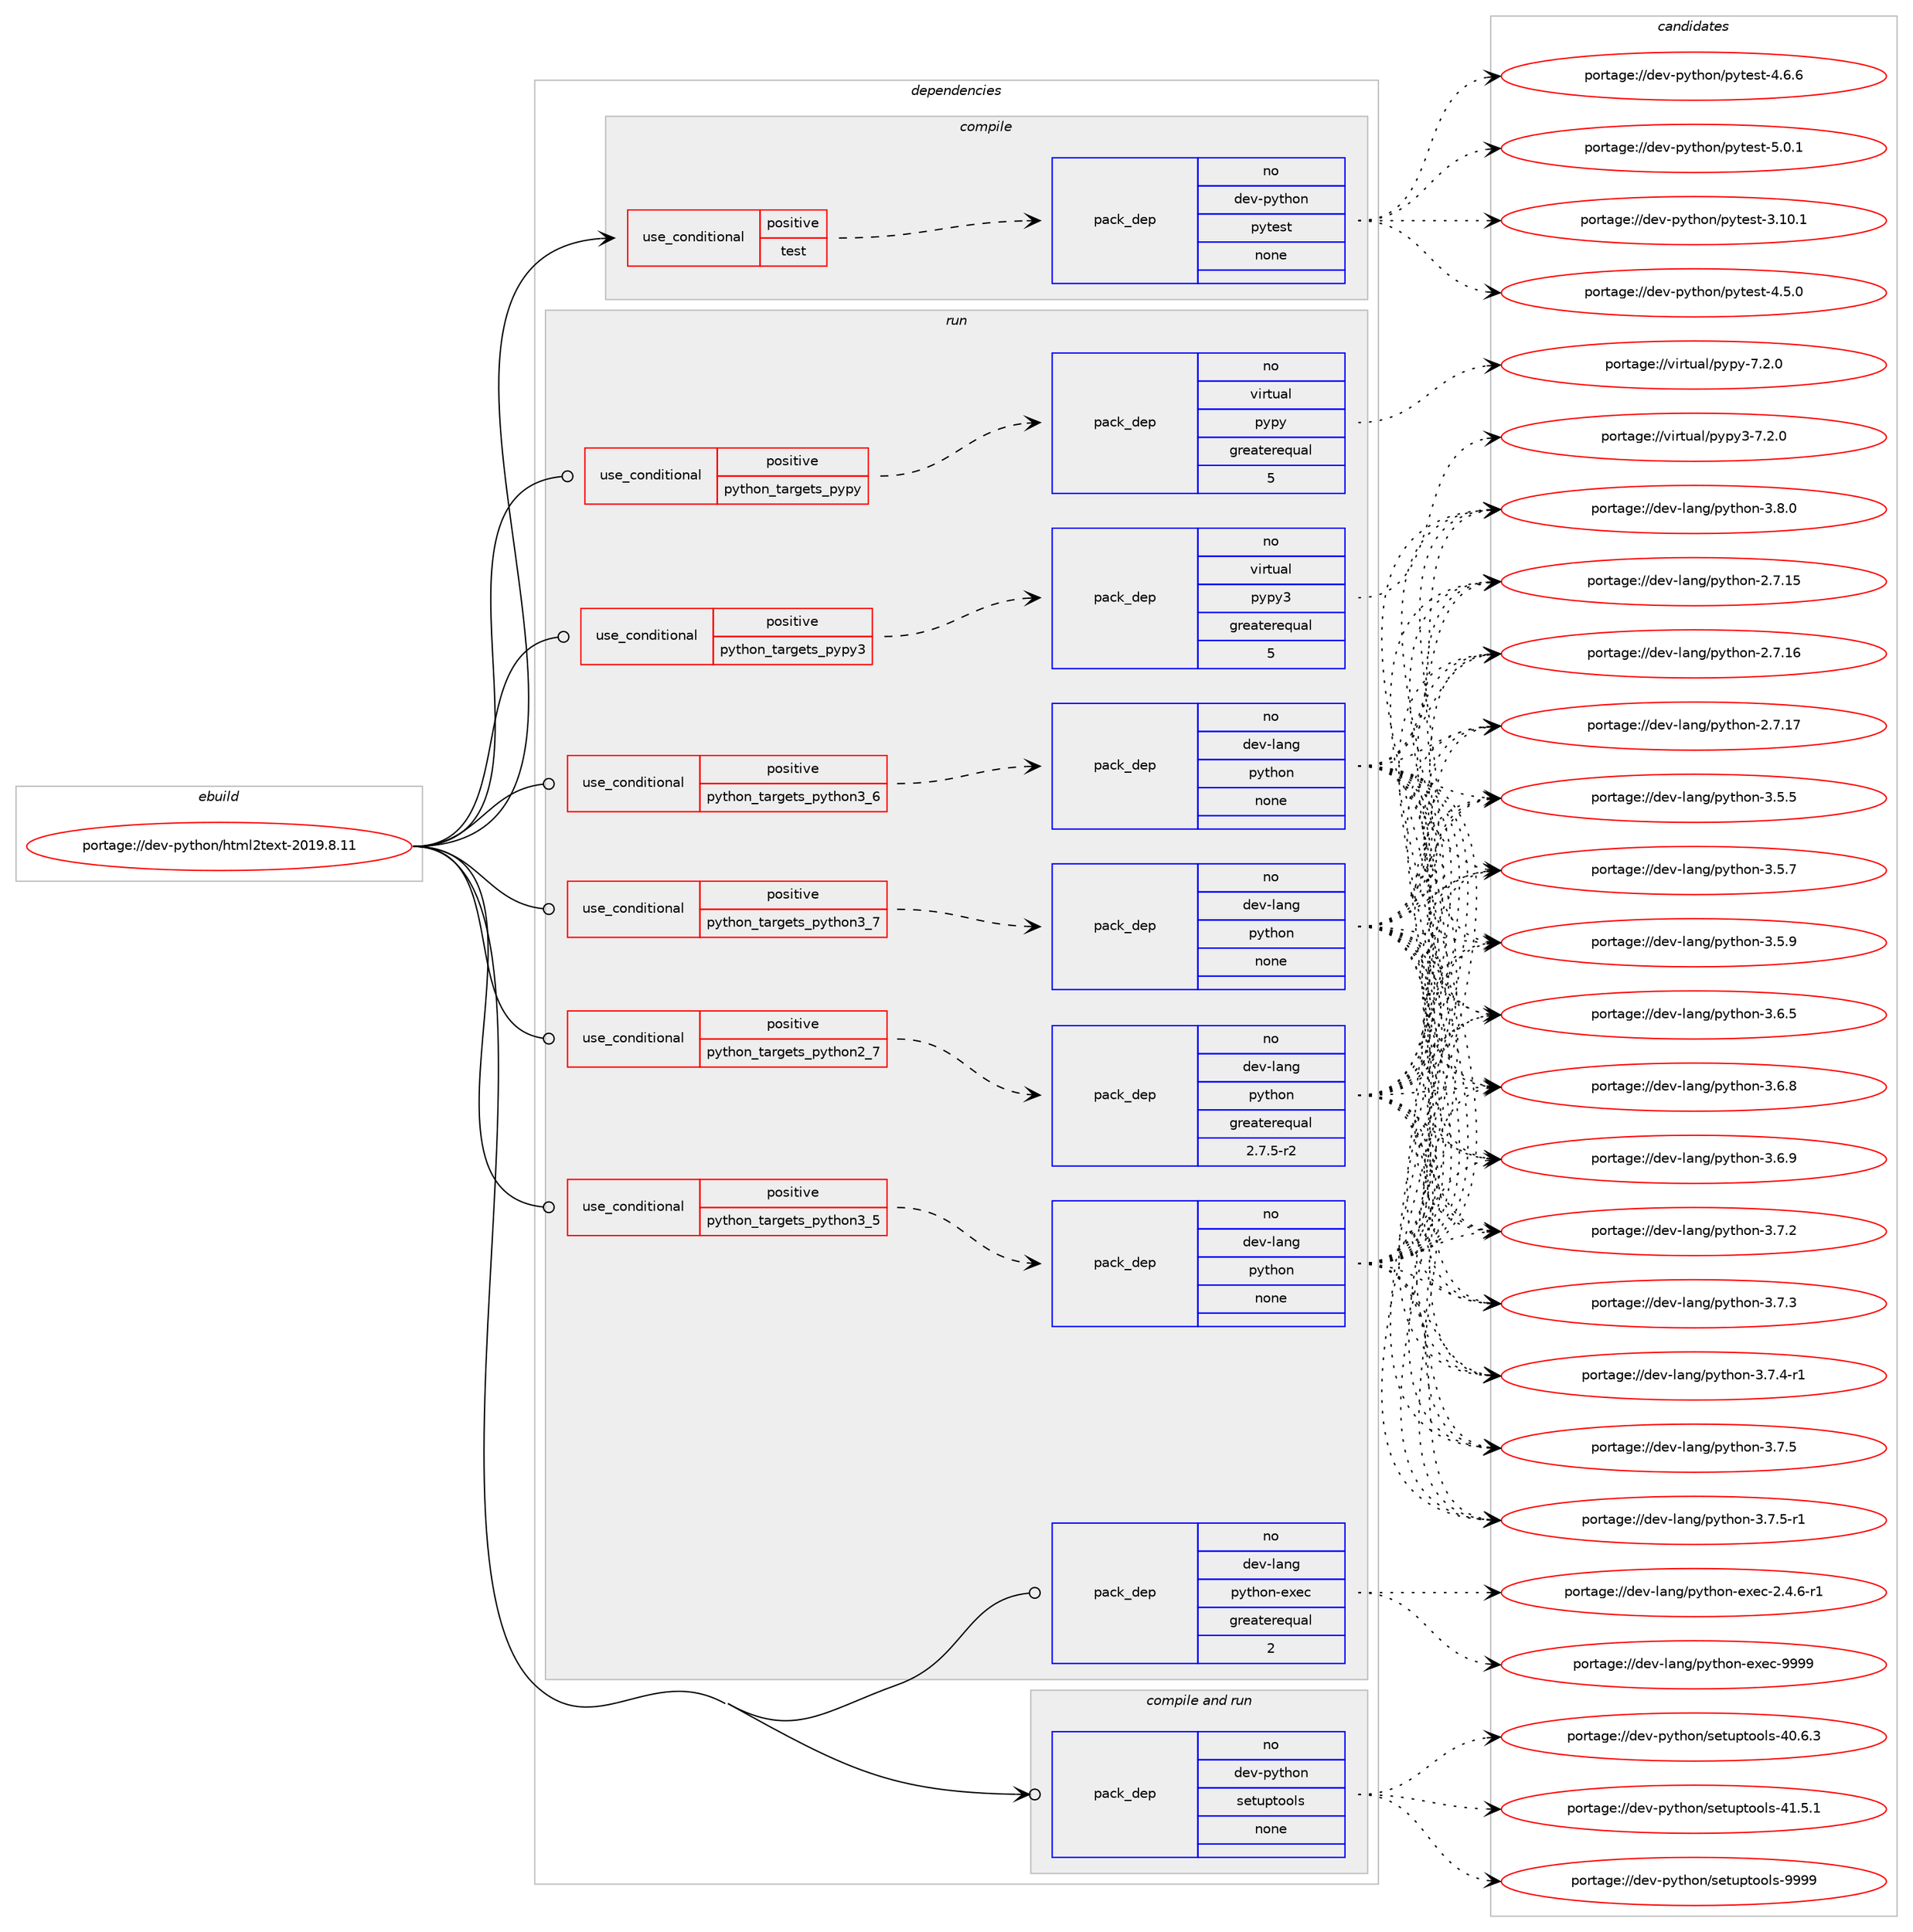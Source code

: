 digraph prolog {

# *************
# Graph options
# *************

newrank=true;
concentrate=true;
compound=true;
graph [rankdir=LR,fontname=Helvetica,fontsize=10,ranksep=1.5];#, ranksep=2.5, nodesep=0.2];
edge  [arrowhead=vee];
node  [fontname=Helvetica,fontsize=10];

# **********
# The ebuild
# **********

subgraph cluster_leftcol {
color=gray;
rank=same;
label=<<i>ebuild</i>>;
id [label="portage://dev-python/html2text-2019.8.11", color=red, width=4, href="../dev-python/html2text-2019.8.11.svg"];
}

# ****************
# The dependencies
# ****************

subgraph cluster_midcol {
color=gray;
label=<<i>dependencies</i>>;
subgraph cluster_compile {
fillcolor="#eeeeee";
style=filled;
label=<<i>compile</i>>;
subgraph cond29754 {
dependency143324 [label=<<TABLE BORDER="0" CELLBORDER="1" CELLSPACING="0" CELLPADDING="4"><TR><TD ROWSPAN="3" CELLPADDING="10">use_conditional</TD></TR><TR><TD>positive</TD></TR><TR><TD>test</TD></TR></TABLE>>, shape=none, color=red];
subgraph pack110248 {
dependency143325 [label=<<TABLE BORDER="0" CELLBORDER="1" CELLSPACING="0" CELLPADDING="4" WIDTH="220"><TR><TD ROWSPAN="6" CELLPADDING="30">pack_dep</TD></TR><TR><TD WIDTH="110">no</TD></TR><TR><TD>dev-python</TD></TR><TR><TD>pytest</TD></TR><TR><TD>none</TD></TR><TR><TD></TD></TR></TABLE>>, shape=none, color=blue];
}
dependency143324:e -> dependency143325:w [weight=20,style="dashed",arrowhead="vee"];
}
id:e -> dependency143324:w [weight=20,style="solid",arrowhead="vee"];
}
subgraph cluster_compileandrun {
fillcolor="#eeeeee";
style=filled;
label=<<i>compile and run</i>>;
subgraph pack110249 {
dependency143326 [label=<<TABLE BORDER="0" CELLBORDER="1" CELLSPACING="0" CELLPADDING="4" WIDTH="220"><TR><TD ROWSPAN="6" CELLPADDING="30">pack_dep</TD></TR><TR><TD WIDTH="110">no</TD></TR><TR><TD>dev-python</TD></TR><TR><TD>setuptools</TD></TR><TR><TD>none</TD></TR><TR><TD></TD></TR></TABLE>>, shape=none, color=blue];
}
id:e -> dependency143326:w [weight=20,style="solid",arrowhead="odotvee"];
}
subgraph cluster_run {
fillcolor="#eeeeee";
style=filled;
label=<<i>run</i>>;
subgraph cond29755 {
dependency143327 [label=<<TABLE BORDER="0" CELLBORDER="1" CELLSPACING="0" CELLPADDING="4"><TR><TD ROWSPAN="3" CELLPADDING="10">use_conditional</TD></TR><TR><TD>positive</TD></TR><TR><TD>python_targets_pypy</TD></TR></TABLE>>, shape=none, color=red];
subgraph pack110250 {
dependency143328 [label=<<TABLE BORDER="0" CELLBORDER="1" CELLSPACING="0" CELLPADDING="4" WIDTH="220"><TR><TD ROWSPAN="6" CELLPADDING="30">pack_dep</TD></TR><TR><TD WIDTH="110">no</TD></TR><TR><TD>virtual</TD></TR><TR><TD>pypy</TD></TR><TR><TD>greaterequal</TD></TR><TR><TD>5</TD></TR></TABLE>>, shape=none, color=blue];
}
dependency143327:e -> dependency143328:w [weight=20,style="dashed",arrowhead="vee"];
}
id:e -> dependency143327:w [weight=20,style="solid",arrowhead="odot"];
subgraph cond29756 {
dependency143329 [label=<<TABLE BORDER="0" CELLBORDER="1" CELLSPACING="0" CELLPADDING="4"><TR><TD ROWSPAN="3" CELLPADDING="10">use_conditional</TD></TR><TR><TD>positive</TD></TR><TR><TD>python_targets_pypy3</TD></TR></TABLE>>, shape=none, color=red];
subgraph pack110251 {
dependency143330 [label=<<TABLE BORDER="0" CELLBORDER="1" CELLSPACING="0" CELLPADDING="4" WIDTH="220"><TR><TD ROWSPAN="6" CELLPADDING="30">pack_dep</TD></TR><TR><TD WIDTH="110">no</TD></TR><TR><TD>virtual</TD></TR><TR><TD>pypy3</TD></TR><TR><TD>greaterequal</TD></TR><TR><TD>5</TD></TR></TABLE>>, shape=none, color=blue];
}
dependency143329:e -> dependency143330:w [weight=20,style="dashed",arrowhead="vee"];
}
id:e -> dependency143329:w [weight=20,style="solid",arrowhead="odot"];
subgraph cond29757 {
dependency143331 [label=<<TABLE BORDER="0" CELLBORDER="1" CELLSPACING="0" CELLPADDING="4"><TR><TD ROWSPAN="3" CELLPADDING="10">use_conditional</TD></TR><TR><TD>positive</TD></TR><TR><TD>python_targets_python2_7</TD></TR></TABLE>>, shape=none, color=red];
subgraph pack110252 {
dependency143332 [label=<<TABLE BORDER="0" CELLBORDER="1" CELLSPACING="0" CELLPADDING="4" WIDTH="220"><TR><TD ROWSPAN="6" CELLPADDING="30">pack_dep</TD></TR><TR><TD WIDTH="110">no</TD></TR><TR><TD>dev-lang</TD></TR><TR><TD>python</TD></TR><TR><TD>greaterequal</TD></TR><TR><TD>2.7.5-r2</TD></TR></TABLE>>, shape=none, color=blue];
}
dependency143331:e -> dependency143332:w [weight=20,style="dashed",arrowhead="vee"];
}
id:e -> dependency143331:w [weight=20,style="solid",arrowhead="odot"];
subgraph cond29758 {
dependency143333 [label=<<TABLE BORDER="0" CELLBORDER="1" CELLSPACING="0" CELLPADDING="4"><TR><TD ROWSPAN="3" CELLPADDING="10">use_conditional</TD></TR><TR><TD>positive</TD></TR><TR><TD>python_targets_python3_5</TD></TR></TABLE>>, shape=none, color=red];
subgraph pack110253 {
dependency143334 [label=<<TABLE BORDER="0" CELLBORDER="1" CELLSPACING="0" CELLPADDING="4" WIDTH="220"><TR><TD ROWSPAN="6" CELLPADDING="30">pack_dep</TD></TR><TR><TD WIDTH="110">no</TD></TR><TR><TD>dev-lang</TD></TR><TR><TD>python</TD></TR><TR><TD>none</TD></TR><TR><TD></TD></TR></TABLE>>, shape=none, color=blue];
}
dependency143333:e -> dependency143334:w [weight=20,style="dashed",arrowhead="vee"];
}
id:e -> dependency143333:w [weight=20,style="solid",arrowhead="odot"];
subgraph cond29759 {
dependency143335 [label=<<TABLE BORDER="0" CELLBORDER="1" CELLSPACING="0" CELLPADDING="4"><TR><TD ROWSPAN="3" CELLPADDING="10">use_conditional</TD></TR><TR><TD>positive</TD></TR><TR><TD>python_targets_python3_6</TD></TR></TABLE>>, shape=none, color=red];
subgraph pack110254 {
dependency143336 [label=<<TABLE BORDER="0" CELLBORDER="1" CELLSPACING="0" CELLPADDING="4" WIDTH="220"><TR><TD ROWSPAN="6" CELLPADDING="30">pack_dep</TD></TR><TR><TD WIDTH="110">no</TD></TR><TR><TD>dev-lang</TD></TR><TR><TD>python</TD></TR><TR><TD>none</TD></TR><TR><TD></TD></TR></TABLE>>, shape=none, color=blue];
}
dependency143335:e -> dependency143336:w [weight=20,style="dashed",arrowhead="vee"];
}
id:e -> dependency143335:w [weight=20,style="solid",arrowhead="odot"];
subgraph cond29760 {
dependency143337 [label=<<TABLE BORDER="0" CELLBORDER="1" CELLSPACING="0" CELLPADDING="4"><TR><TD ROWSPAN="3" CELLPADDING="10">use_conditional</TD></TR><TR><TD>positive</TD></TR><TR><TD>python_targets_python3_7</TD></TR></TABLE>>, shape=none, color=red];
subgraph pack110255 {
dependency143338 [label=<<TABLE BORDER="0" CELLBORDER="1" CELLSPACING="0" CELLPADDING="4" WIDTH="220"><TR><TD ROWSPAN="6" CELLPADDING="30">pack_dep</TD></TR><TR><TD WIDTH="110">no</TD></TR><TR><TD>dev-lang</TD></TR><TR><TD>python</TD></TR><TR><TD>none</TD></TR><TR><TD></TD></TR></TABLE>>, shape=none, color=blue];
}
dependency143337:e -> dependency143338:w [weight=20,style="dashed",arrowhead="vee"];
}
id:e -> dependency143337:w [weight=20,style="solid",arrowhead="odot"];
subgraph pack110256 {
dependency143339 [label=<<TABLE BORDER="0" CELLBORDER="1" CELLSPACING="0" CELLPADDING="4" WIDTH="220"><TR><TD ROWSPAN="6" CELLPADDING="30">pack_dep</TD></TR><TR><TD WIDTH="110">no</TD></TR><TR><TD>dev-lang</TD></TR><TR><TD>python-exec</TD></TR><TR><TD>greaterequal</TD></TR><TR><TD>2</TD></TR></TABLE>>, shape=none, color=blue];
}
id:e -> dependency143339:w [weight=20,style="solid",arrowhead="odot"];
}
}

# **************
# The candidates
# **************

subgraph cluster_choices {
rank=same;
color=gray;
label=<<i>candidates</i>>;

subgraph choice110248 {
color=black;
nodesep=1;
choiceportage100101118451121211161041111104711212111610111511645514649484649 [label="portage://dev-python/pytest-3.10.1", color=red, width=4,href="../dev-python/pytest-3.10.1.svg"];
choiceportage1001011184511212111610411111047112121116101115116455246534648 [label="portage://dev-python/pytest-4.5.0", color=red, width=4,href="../dev-python/pytest-4.5.0.svg"];
choiceportage1001011184511212111610411111047112121116101115116455246544654 [label="portage://dev-python/pytest-4.6.6", color=red, width=4,href="../dev-python/pytest-4.6.6.svg"];
choiceportage1001011184511212111610411111047112121116101115116455346484649 [label="portage://dev-python/pytest-5.0.1", color=red, width=4,href="../dev-python/pytest-5.0.1.svg"];
dependency143325:e -> choiceportage100101118451121211161041111104711212111610111511645514649484649:w [style=dotted,weight="100"];
dependency143325:e -> choiceportage1001011184511212111610411111047112121116101115116455246534648:w [style=dotted,weight="100"];
dependency143325:e -> choiceportage1001011184511212111610411111047112121116101115116455246544654:w [style=dotted,weight="100"];
dependency143325:e -> choiceportage1001011184511212111610411111047112121116101115116455346484649:w [style=dotted,weight="100"];
}
subgraph choice110249 {
color=black;
nodesep=1;
choiceportage100101118451121211161041111104711510111611711211611111110811545524846544651 [label="portage://dev-python/setuptools-40.6.3", color=red, width=4,href="../dev-python/setuptools-40.6.3.svg"];
choiceportage100101118451121211161041111104711510111611711211611111110811545524946534649 [label="portage://dev-python/setuptools-41.5.1", color=red, width=4,href="../dev-python/setuptools-41.5.1.svg"];
choiceportage10010111845112121116104111110471151011161171121161111111081154557575757 [label="portage://dev-python/setuptools-9999", color=red, width=4,href="../dev-python/setuptools-9999.svg"];
dependency143326:e -> choiceportage100101118451121211161041111104711510111611711211611111110811545524846544651:w [style=dotted,weight="100"];
dependency143326:e -> choiceportage100101118451121211161041111104711510111611711211611111110811545524946534649:w [style=dotted,weight="100"];
dependency143326:e -> choiceportage10010111845112121116104111110471151011161171121161111111081154557575757:w [style=dotted,weight="100"];
}
subgraph choice110250 {
color=black;
nodesep=1;
choiceportage1181051141161179710847112121112121455546504648 [label="portage://virtual/pypy-7.2.0", color=red, width=4,href="../virtual/pypy-7.2.0.svg"];
dependency143328:e -> choiceportage1181051141161179710847112121112121455546504648:w [style=dotted,weight="100"];
}
subgraph choice110251 {
color=black;
nodesep=1;
choiceportage118105114116117971084711212111212151455546504648 [label="portage://virtual/pypy3-7.2.0", color=red, width=4,href="../virtual/pypy3-7.2.0.svg"];
dependency143330:e -> choiceportage118105114116117971084711212111212151455546504648:w [style=dotted,weight="100"];
}
subgraph choice110252 {
color=black;
nodesep=1;
choiceportage10010111845108971101034711212111610411111045504655464953 [label="portage://dev-lang/python-2.7.15", color=red, width=4,href="../dev-lang/python-2.7.15.svg"];
choiceportage10010111845108971101034711212111610411111045504655464954 [label="portage://dev-lang/python-2.7.16", color=red, width=4,href="../dev-lang/python-2.7.16.svg"];
choiceportage10010111845108971101034711212111610411111045504655464955 [label="portage://dev-lang/python-2.7.17", color=red, width=4,href="../dev-lang/python-2.7.17.svg"];
choiceportage100101118451089711010347112121116104111110455146534653 [label="portage://dev-lang/python-3.5.5", color=red, width=4,href="../dev-lang/python-3.5.5.svg"];
choiceportage100101118451089711010347112121116104111110455146534655 [label="portage://dev-lang/python-3.5.7", color=red, width=4,href="../dev-lang/python-3.5.7.svg"];
choiceportage100101118451089711010347112121116104111110455146534657 [label="portage://dev-lang/python-3.5.9", color=red, width=4,href="../dev-lang/python-3.5.9.svg"];
choiceportage100101118451089711010347112121116104111110455146544653 [label="portage://dev-lang/python-3.6.5", color=red, width=4,href="../dev-lang/python-3.6.5.svg"];
choiceportage100101118451089711010347112121116104111110455146544656 [label="portage://dev-lang/python-3.6.8", color=red, width=4,href="../dev-lang/python-3.6.8.svg"];
choiceportage100101118451089711010347112121116104111110455146544657 [label="portage://dev-lang/python-3.6.9", color=red, width=4,href="../dev-lang/python-3.6.9.svg"];
choiceportage100101118451089711010347112121116104111110455146554650 [label="portage://dev-lang/python-3.7.2", color=red, width=4,href="../dev-lang/python-3.7.2.svg"];
choiceportage100101118451089711010347112121116104111110455146554651 [label="portage://dev-lang/python-3.7.3", color=red, width=4,href="../dev-lang/python-3.7.3.svg"];
choiceportage1001011184510897110103471121211161041111104551465546524511449 [label="portage://dev-lang/python-3.7.4-r1", color=red, width=4,href="../dev-lang/python-3.7.4-r1.svg"];
choiceportage100101118451089711010347112121116104111110455146554653 [label="portage://dev-lang/python-3.7.5", color=red, width=4,href="../dev-lang/python-3.7.5.svg"];
choiceportage1001011184510897110103471121211161041111104551465546534511449 [label="portage://dev-lang/python-3.7.5-r1", color=red, width=4,href="../dev-lang/python-3.7.5-r1.svg"];
choiceportage100101118451089711010347112121116104111110455146564648 [label="portage://dev-lang/python-3.8.0", color=red, width=4,href="../dev-lang/python-3.8.0.svg"];
dependency143332:e -> choiceportage10010111845108971101034711212111610411111045504655464953:w [style=dotted,weight="100"];
dependency143332:e -> choiceportage10010111845108971101034711212111610411111045504655464954:w [style=dotted,weight="100"];
dependency143332:e -> choiceportage10010111845108971101034711212111610411111045504655464955:w [style=dotted,weight="100"];
dependency143332:e -> choiceportage100101118451089711010347112121116104111110455146534653:w [style=dotted,weight="100"];
dependency143332:e -> choiceportage100101118451089711010347112121116104111110455146534655:w [style=dotted,weight="100"];
dependency143332:e -> choiceportage100101118451089711010347112121116104111110455146534657:w [style=dotted,weight="100"];
dependency143332:e -> choiceportage100101118451089711010347112121116104111110455146544653:w [style=dotted,weight="100"];
dependency143332:e -> choiceportage100101118451089711010347112121116104111110455146544656:w [style=dotted,weight="100"];
dependency143332:e -> choiceportage100101118451089711010347112121116104111110455146544657:w [style=dotted,weight="100"];
dependency143332:e -> choiceportage100101118451089711010347112121116104111110455146554650:w [style=dotted,weight="100"];
dependency143332:e -> choiceportage100101118451089711010347112121116104111110455146554651:w [style=dotted,weight="100"];
dependency143332:e -> choiceportage1001011184510897110103471121211161041111104551465546524511449:w [style=dotted,weight="100"];
dependency143332:e -> choiceportage100101118451089711010347112121116104111110455146554653:w [style=dotted,weight="100"];
dependency143332:e -> choiceportage1001011184510897110103471121211161041111104551465546534511449:w [style=dotted,weight="100"];
dependency143332:e -> choiceportage100101118451089711010347112121116104111110455146564648:w [style=dotted,weight="100"];
}
subgraph choice110253 {
color=black;
nodesep=1;
choiceportage10010111845108971101034711212111610411111045504655464953 [label="portage://dev-lang/python-2.7.15", color=red, width=4,href="../dev-lang/python-2.7.15.svg"];
choiceportage10010111845108971101034711212111610411111045504655464954 [label="portage://dev-lang/python-2.7.16", color=red, width=4,href="../dev-lang/python-2.7.16.svg"];
choiceportage10010111845108971101034711212111610411111045504655464955 [label="portage://dev-lang/python-2.7.17", color=red, width=4,href="../dev-lang/python-2.7.17.svg"];
choiceportage100101118451089711010347112121116104111110455146534653 [label="portage://dev-lang/python-3.5.5", color=red, width=4,href="../dev-lang/python-3.5.5.svg"];
choiceportage100101118451089711010347112121116104111110455146534655 [label="portage://dev-lang/python-3.5.7", color=red, width=4,href="../dev-lang/python-3.5.7.svg"];
choiceportage100101118451089711010347112121116104111110455146534657 [label="portage://dev-lang/python-3.5.9", color=red, width=4,href="../dev-lang/python-3.5.9.svg"];
choiceportage100101118451089711010347112121116104111110455146544653 [label="portage://dev-lang/python-3.6.5", color=red, width=4,href="../dev-lang/python-3.6.5.svg"];
choiceportage100101118451089711010347112121116104111110455146544656 [label="portage://dev-lang/python-3.6.8", color=red, width=4,href="../dev-lang/python-3.6.8.svg"];
choiceportage100101118451089711010347112121116104111110455146544657 [label="portage://dev-lang/python-3.6.9", color=red, width=4,href="../dev-lang/python-3.6.9.svg"];
choiceportage100101118451089711010347112121116104111110455146554650 [label="portage://dev-lang/python-3.7.2", color=red, width=4,href="../dev-lang/python-3.7.2.svg"];
choiceportage100101118451089711010347112121116104111110455146554651 [label="portage://dev-lang/python-3.7.3", color=red, width=4,href="../dev-lang/python-3.7.3.svg"];
choiceportage1001011184510897110103471121211161041111104551465546524511449 [label="portage://dev-lang/python-3.7.4-r1", color=red, width=4,href="../dev-lang/python-3.7.4-r1.svg"];
choiceportage100101118451089711010347112121116104111110455146554653 [label="portage://dev-lang/python-3.7.5", color=red, width=4,href="../dev-lang/python-3.7.5.svg"];
choiceportage1001011184510897110103471121211161041111104551465546534511449 [label="portage://dev-lang/python-3.7.5-r1", color=red, width=4,href="../dev-lang/python-3.7.5-r1.svg"];
choiceportage100101118451089711010347112121116104111110455146564648 [label="portage://dev-lang/python-3.8.0", color=red, width=4,href="../dev-lang/python-3.8.0.svg"];
dependency143334:e -> choiceportage10010111845108971101034711212111610411111045504655464953:w [style=dotted,weight="100"];
dependency143334:e -> choiceportage10010111845108971101034711212111610411111045504655464954:w [style=dotted,weight="100"];
dependency143334:e -> choiceportage10010111845108971101034711212111610411111045504655464955:w [style=dotted,weight="100"];
dependency143334:e -> choiceportage100101118451089711010347112121116104111110455146534653:w [style=dotted,weight="100"];
dependency143334:e -> choiceportage100101118451089711010347112121116104111110455146534655:w [style=dotted,weight="100"];
dependency143334:e -> choiceportage100101118451089711010347112121116104111110455146534657:w [style=dotted,weight="100"];
dependency143334:e -> choiceportage100101118451089711010347112121116104111110455146544653:w [style=dotted,weight="100"];
dependency143334:e -> choiceportage100101118451089711010347112121116104111110455146544656:w [style=dotted,weight="100"];
dependency143334:e -> choiceportage100101118451089711010347112121116104111110455146544657:w [style=dotted,weight="100"];
dependency143334:e -> choiceportage100101118451089711010347112121116104111110455146554650:w [style=dotted,weight="100"];
dependency143334:e -> choiceportage100101118451089711010347112121116104111110455146554651:w [style=dotted,weight="100"];
dependency143334:e -> choiceportage1001011184510897110103471121211161041111104551465546524511449:w [style=dotted,weight="100"];
dependency143334:e -> choiceportage100101118451089711010347112121116104111110455146554653:w [style=dotted,weight="100"];
dependency143334:e -> choiceportage1001011184510897110103471121211161041111104551465546534511449:w [style=dotted,weight="100"];
dependency143334:e -> choiceportage100101118451089711010347112121116104111110455146564648:w [style=dotted,weight="100"];
}
subgraph choice110254 {
color=black;
nodesep=1;
choiceportage10010111845108971101034711212111610411111045504655464953 [label="portage://dev-lang/python-2.7.15", color=red, width=4,href="../dev-lang/python-2.7.15.svg"];
choiceportage10010111845108971101034711212111610411111045504655464954 [label="portage://dev-lang/python-2.7.16", color=red, width=4,href="../dev-lang/python-2.7.16.svg"];
choiceportage10010111845108971101034711212111610411111045504655464955 [label="portage://dev-lang/python-2.7.17", color=red, width=4,href="../dev-lang/python-2.7.17.svg"];
choiceportage100101118451089711010347112121116104111110455146534653 [label="portage://dev-lang/python-3.5.5", color=red, width=4,href="../dev-lang/python-3.5.5.svg"];
choiceportage100101118451089711010347112121116104111110455146534655 [label="portage://dev-lang/python-3.5.7", color=red, width=4,href="../dev-lang/python-3.5.7.svg"];
choiceportage100101118451089711010347112121116104111110455146534657 [label="portage://dev-lang/python-3.5.9", color=red, width=4,href="../dev-lang/python-3.5.9.svg"];
choiceportage100101118451089711010347112121116104111110455146544653 [label="portage://dev-lang/python-3.6.5", color=red, width=4,href="../dev-lang/python-3.6.5.svg"];
choiceportage100101118451089711010347112121116104111110455146544656 [label="portage://dev-lang/python-3.6.8", color=red, width=4,href="../dev-lang/python-3.6.8.svg"];
choiceportage100101118451089711010347112121116104111110455146544657 [label="portage://dev-lang/python-3.6.9", color=red, width=4,href="../dev-lang/python-3.6.9.svg"];
choiceportage100101118451089711010347112121116104111110455146554650 [label="portage://dev-lang/python-3.7.2", color=red, width=4,href="../dev-lang/python-3.7.2.svg"];
choiceportage100101118451089711010347112121116104111110455146554651 [label="portage://dev-lang/python-3.7.3", color=red, width=4,href="../dev-lang/python-3.7.3.svg"];
choiceportage1001011184510897110103471121211161041111104551465546524511449 [label="portage://dev-lang/python-3.7.4-r1", color=red, width=4,href="../dev-lang/python-3.7.4-r1.svg"];
choiceportage100101118451089711010347112121116104111110455146554653 [label="portage://dev-lang/python-3.7.5", color=red, width=4,href="../dev-lang/python-3.7.5.svg"];
choiceportage1001011184510897110103471121211161041111104551465546534511449 [label="portage://dev-lang/python-3.7.5-r1", color=red, width=4,href="../dev-lang/python-3.7.5-r1.svg"];
choiceportage100101118451089711010347112121116104111110455146564648 [label="portage://dev-lang/python-3.8.0", color=red, width=4,href="../dev-lang/python-3.8.0.svg"];
dependency143336:e -> choiceportage10010111845108971101034711212111610411111045504655464953:w [style=dotted,weight="100"];
dependency143336:e -> choiceportage10010111845108971101034711212111610411111045504655464954:w [style=dotted,weight="100"];
dependency143336:e -> choiceportage10010111845108971101034711212111610411111045504655464955:w [style=dotted,weight="100"];
dependency143336:e -> choiceportage100101118451089711010347112121116104111110455146534653:w [style=dotted,weight="100"];
dependency143336:e -> choiceportage100101118451089711010347112121116104111110455146534655:w [style=dotted,weight="100"];
dependency143336:e -> choiceportage100101118451089711010347112121116104111110455146534657:w [style=dotted,weight="100"];
dependency143336:e -> choiceportage100101118451089711010347112121116104111110455146544653:w [style=dotted,weight="100"];
dependency143336:e -> choiceportage100101118451089711010347112121116104111110455146544656:w [style=dotted,weight="100"];
dependency143336:e -> choiceportage100101118451089711010347112121116104111110455146544657:w [style=dotted,weight="100"];
dependency143336:e -> choiceportage100101118451089711010347112121116104111110455146554650:w [style=dotted,weight="100"];
dependency143336:e -> choiceportage100101118451089711010347112121116104111110455146554651:w [style=dotted,weight="100"];
dependency143336:e -> choiceportage1001011184510897110103471121211161041111104551465546524511449:w [style=dotted,weight="100"];
dependency143336:e -> choiceportage100101118451089711010347112121116104111110455146554653:w [style=dotted,weight="100"];
dependency143336:e -> choiceportage1001011184510897110103471121211161041111104551465546534511449:w [style=dotted,weight="100"];
dependency143336:e -> choiceportage100101118451089711010347112121116104111110455146564648:w [style=dotted,weight="100"];
}
subgraph choice110255 {
color=black;
nodesep=1;
choiceportage10010111845108971101034711212111610411111045504655464953 [label="portage://dev-lang/python-2.7.15", color=red, width=4,href="../dev-lang/python-2.7.15.svg"];
choiceportage10010111845108971101034711212111610411111045504655464954 [label="portage://dev-lang/python-2.7.16", color=red, width=4,href="../dev-lang/python-2.7.16.svg"];
choiceportage10010111845108971101034711212111610411111045504655464955 [label="portage://dev-lang/python-2.7.17", color=red, width=4,href="../dev-lang/python-2.7.17.svg"];
choiceportage100101118451089711010347112121116104111110455146534653 [label="portage://dev-lang/python-3.5.5", color=red, width=4,href="../dev-lang/python-3.5.5.svg"];
choiceportage100101118451089711010347112121116104111110455146534655 [label="portage://dev-lang/python-3.5.7", color=red, width=4,href="../dev-lang/python-3.5.7.svg"];
choiceportage100101118451089711010347112121116104111110455146534657 [label="portage://dev-lang/python-3.5.9", color=red, width=4,href="../dev-lang/python-3.5.9.svg"];
choiceportage100101118451089711010347112121116104111110455146544653 [label="portage://dev-lang/python-3.6.5", color=red, width=4,href="../dev-lang/python-3.6.5.svg"];
choiceportage100101118451089711010347112121116104111110455146544656 [label="portage://dev-lang/python-3.6.8", color=red, width=4,href="../dev-lang/python-3.6.8.svg"];
choiceportage100101118451089711010347112121116104111110455146544657 [label="portage://dev-lang/python-3.6.9", color=red, width=4,href="../dev-lang/python-3.6.9.svg"];
choiceportage100101118451089711010347112121116104111110455146554650 [label="portage://dev-lang/python-3.7.2", color=red, width=4,href="../dev-lang/python-3.7.2.svg"];
choiceportage100101118451089711010347112121116104111110455146554651 [label="portage://dev-lang/python-3.7.3", color=red, width=4,href="../dev-lang/python-3.7.3.svg"];
choiceportage1001011184510897110103471121211161041111104551465546524511449 [label="portage://dev-lang/python-3.7.4-r1", color=red, width=4,href="../dev-lang/python-3.7.4-r1.svg"];
choiceportage100101118451089711010347112121116104111110455146554653 [label="portage://dev-lang/python-3.7.5", color=red, width=4,href="../dev-lang/python-3.7.5.svg"];
choiceportage1001011184510897110103471121211161041111104551465546534511449 [label="portage://dev-lang/python-3.7.5-r1", color=red, width=4,href="../dev-lang/python-3.7.5-r1.svg"];
choiceportage100101118451089711010347112121116104111110455146564648 [label="portage://dev-lang/python-3.8.0", color=red, width=4,href="../dev-lang/python-3.8.0.svg"];
dependency143338:e -> choiceportage10010111845108971101034711212111610411111045504655464953:w [style=dotted,weight="100"];
dependency143338:e -> choiceportage10010111845108971101034711212111610411111045504655464954:w [style=dotted,weight="100"];
dependency143338:e -> choiceportage10010111845108971101034711212111610411111045504655464955:w [style=dotted,weight="100"];
dependency143338:e -> choiceportage100101118451089711010347112121116104111110455146534653:w [style=dotted,weight="100"];
dependency143338:e -> choiceportage100101118451089711010347112121116104111110455146534655:w [style=dotted,weight="100"];
dependency143338:e -> choiceportage100101118451089711010347112121116104111110455146534657:w [style=dotted,weight="100"];
dependency143338:e -> choiceportage100101118451089711010347112121116104111110455146544653:w [style=dotted,weight="100"];
dependency143338:e -> choiceportage100101118451089711010347112121116104111110455146544656:w [style=dotted,weight="100"];
dependency143338:e -> choiceportage100101118451089711010347112121116104111110455146544657:w [style=dotted,weight="100"];
dependency143338:e -> choiceportage100101118451089711010347112121116104111110455146554650:w [style=dotted,weight="100"];
dependency143338:e -> choiceportage100101118451089711010347112121116104111110455146554651:w [style=dotted,weight="100"];
dependency143338:e -> choiceportage1001011184510897110103471121211161041111104551465546524511449:w [style=dotted,weight="100"];
dependency143338:e -> choiceportage100101118451089711010347112121116104111110455146554653:w [style=dotted,weight="100"];
dependency143338:e -> choiceportage1001011184510897110103471121211161041111104551465546534511449:w [style=dotted,weight="100"];
dependency143338:e -> choiceportage100101118451089711010347112121116104111110455146564648:w [style=dotted,weight="100"];
}
subgraph choice110256 {
color=black;
nodesep=1;
choiceportage10010111845108971101034711212111610411111045101120101994550465246544511449 [label="portage://dev-lang/python-exec-2.4.6-r1", color=red, width=4,href="../dev-lang/python-exec-2.4.6-r1.svg"];
choiceportage10010111845108971101034711212111610411111045101120101994557575757 [label="portage://dev-lang/python-exec-9999", color=red, width=4,href="../dev-lang/python-exec-9999.svg"];
dependency143339:e -> choiceportage10010111845108971101034711212111610411111045101120101994550465246544511449:w [style=dotted,weight="100"];
dependency143339:e -> choiceportage10010111845108971101034711212111610411111045101120101994557575757:w [style=dotted,weight="100"];
}
}

}
